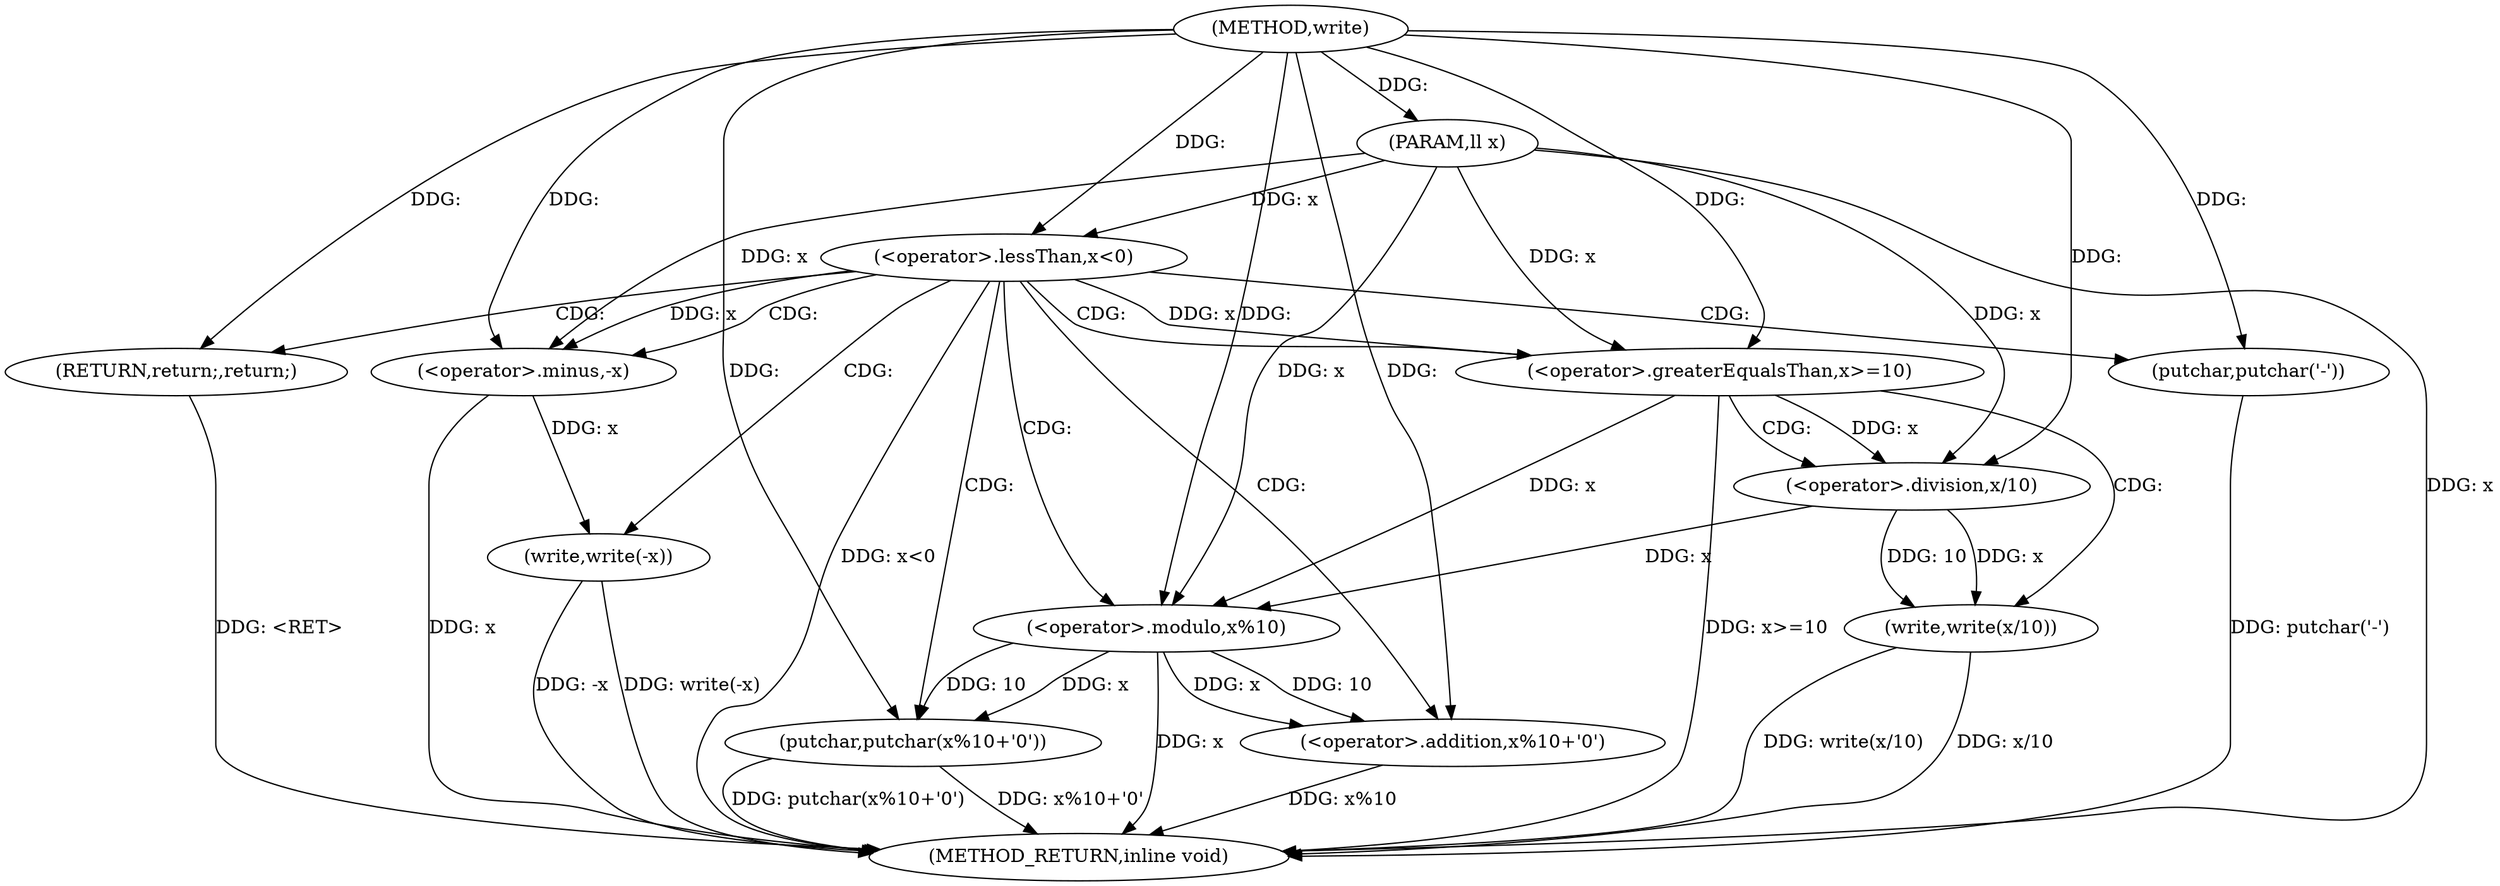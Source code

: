digraph "write" {  
"1000201" [label = "(METHOD,write)" ]
"1000229" [label = "(METHOD_RETURN,inline void)" ]
"1000202" [label = "(PARAM,ll x)" ]
"1000223" [label = "(putchar,putchar(x%10+'0'))" ]
"1000205" [label = "(<operator>.lessThan,x<0)" ]
"1000216" [label = "(<operator>.greaterEqualsThan,x>=10)" ]
"1000219" [label = "(write,write(x/10))" ]
"1000209" [label = "(putchar,putchar('-'))" ]
"1000211" [label = "(write,write(-x))" ]
"1000214" [label = "(RETURN,return;,return;)" ]
"1000224" [label = "(<operator>.addition,x%10+'0')" ]
"1000220" [label = "(<operator>.division,x/10)" ]
"1000225" [label = "(<operator>.modulo,x%10)" ]
"1000212" [label = "(<operator>.minus,-x)" ]
  "1000202" -> "1000229"  [ label = "DDG: x"] 
  "1000205" -> "1000229"  [ label = "DDG: x<0"] 
  "1000216" -> "1000229"  [ label = "DDG: x>=10"] 
  "1000219" -> "1000229"  [ label = "DDG: x/10"] 
  "1000219" -> "1000229"  [ label = "DDG: write(x/10)"] 
  "1000225" -> "1000229"  [ label = "DDG: x"] 
  "1000224" -> "1000229"  [ label = "DDG: x%10"] 
  "1000223" -> "1000229"  [ label = "DDG: x%10+'0'"] 
  "1000223" -> "1000229"  [ label = "DDG: putchar(x%10+'0')"] 
  "1000209" -> "1000229"  [ label = "DDG: putchar('-')"] 
  "1000212" -> "1000229"  [ label = "DDG: x"] 
  "1000211" -> "1000229"  [ label = "DDG: -x"] 
  "1000211" -> "1000229"  [ label = "DDG: write(-x)"] 
  "1000214" -> "1000229"  [ label = "DDG: <RET>"] 
  "1000201" -> "1000202"  [ label = "DDG: "] 
  "1000225" -> "1000223"  [ label = "DDG: x"] 
  "1000225" -> "1000223"  [ label = "DDG: 10"] 
  "1000201" -> "1000223"  [ label = "DDG: "] 
  "1000202" -> "1000205"  [ label = "DDG: x"] 
  "1000201" -> "1000205"  [ label = "DDG: "] 
  "1000201" -> "1000214"  [ label = "DDG: "] 
  "1000205" -> "1000216"  [ label = "DDG: x"] 
  "1000202" -> "1000216"  [ label = "DDG: x"] 
  "1000201" -> "1000216"  [ label = "DDG: "] 
  "1000220" -> "1000219"  [ label = "DDG: 10"] 
  "1000220" -> "1000219"  [ label = "DDG: x"] 
  "1000225" -> "1000224"  [ label = "DDG: x"] 
  "1000225" -> "1000224"  [ label = "DDG: 10"] 
  "1000201" -> "1000224"  [ label = "DDG: "] 
  "1000201" -> "1000209"  [ label = "DDG: "] 
  "1000212" -> "1000211"  [ label = "DDG: x"] 
  "1000216" -> "1000220"  [ label = "DDG: x"] 
  "1000202" -> "1000220"  [ label = "DDG: x"] 
  "1000201" -> "1000220"  [ label = "DDG: "] 
  "1000216" -> "1000225"  [ label = "DDG: x"] 
  "1000220" -> "1000225"  [ label = "DDG: x"] 
  "1000202" -> "1000225"  [ label = "DDG: x"] 
  "1000201" -> "1000225"  [ label = "DDG: "] 
  "1000205" -> "1000212"  [ label = "DDG: x"] 
  "1000202" -> "1000212"  [ label = "DDG: x"] 
  "1000201" -> "1000212"  [ label = "DDG: "] 
  "1000205" -> "1000225"  [ label = "CDG: "] 
  "1000205" -> "1000224"  [ label = "CDG: "] 
  "1000205" -> "1000211"  [ label = "CDG: "] 
  "1000205" -> "1000209"  [ label = "CDG: "] 
  "1000205" -> "1000223"  [ label = "CDG: "] 
  "1000205" -> "1000216"  [ label = "CDG: "] 
  "1000205" -> "1000214"  [ label = "CDG: "] 
  "1000205" -> "1000212"  [ label = "CDG: "] 
  "1000216" -> "1000220"  [ label = "CDG: "] 
  "1000216" -> "1000219"  [ label = "CDG: "] 
}
